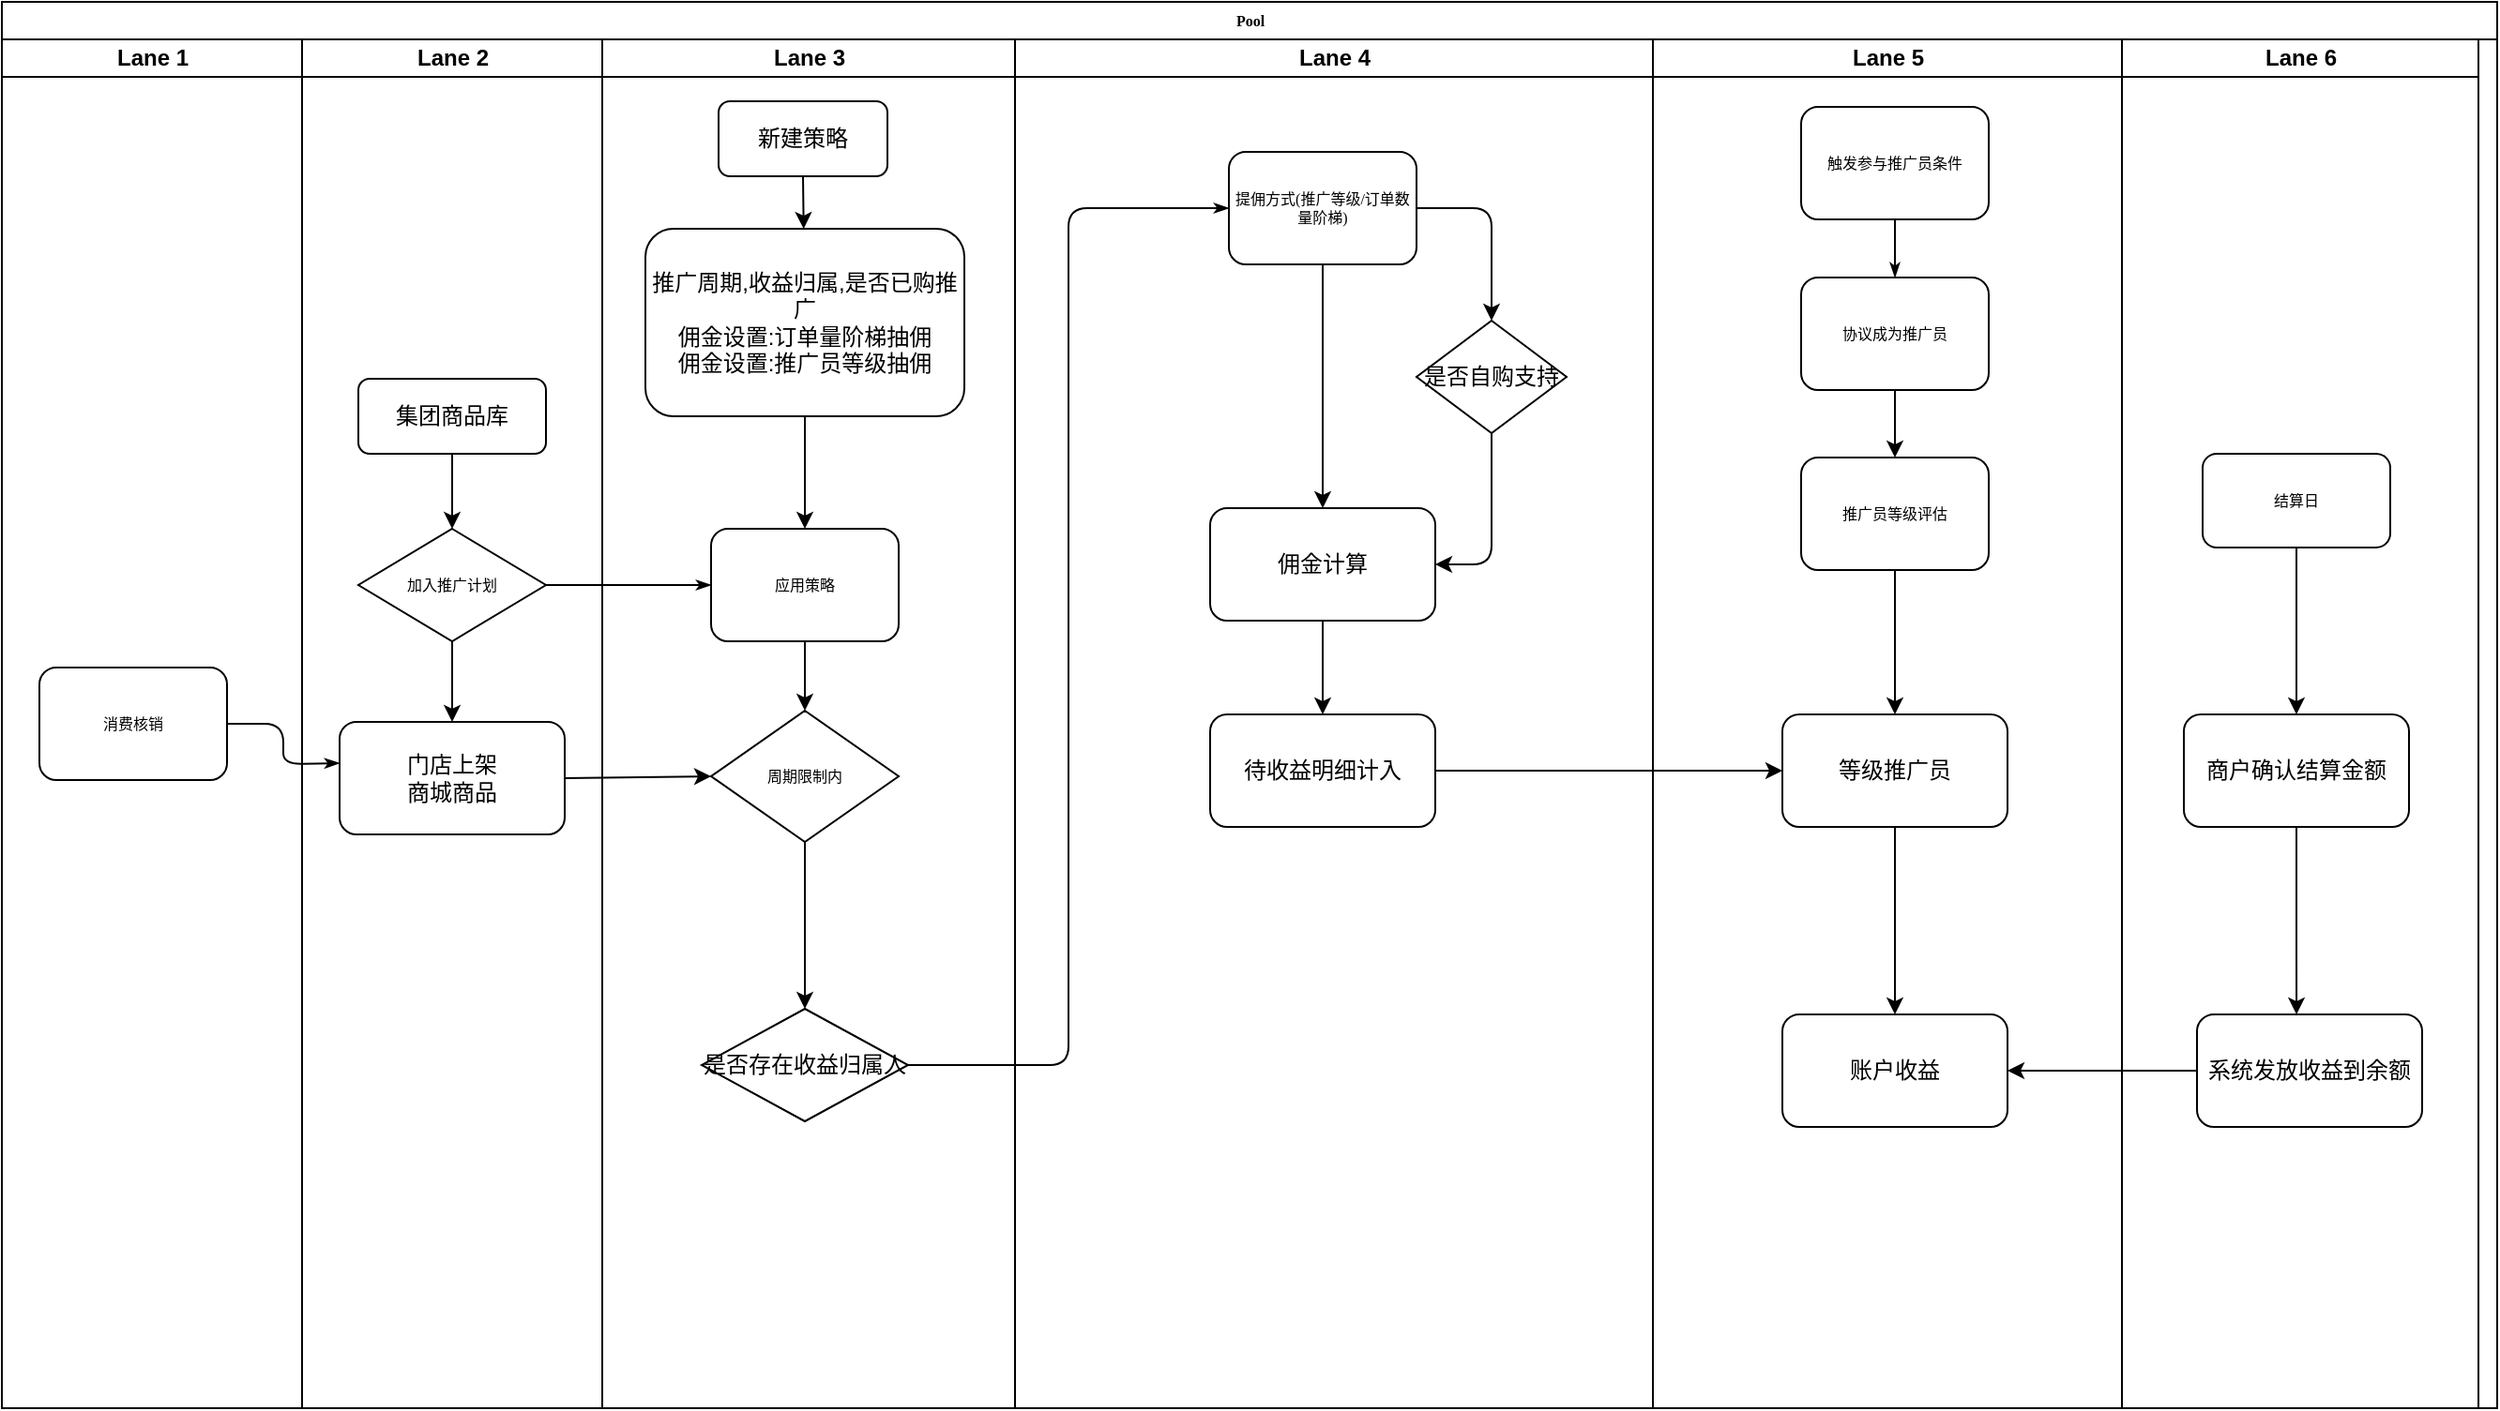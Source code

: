 <mxfile version="20.6.2" type="github">
  <diagram name="Page-1" id="74e2e168-ea6b-b213-b513-2b3c1d86103e">
    <mxGraphModel dx="1422" dy="906" grid="1" gridSize="10" guides="1" tooltips="1" connect="1" arrows="1" fold="1" page="1" pageScale="1" pageWidth="1100" pageHeight="850" background="none" math="0" shadow="0">
      <root>
        <mxCell id="0" />
        <mxCell id="1" parent="0" />
        <mxCell id="77e6c97f196da883-1" value="Pool" style="swimlane;html=1;childLayout=stackLayout;startSize=20;rounded=0;shadow=0;labelBackgroundColor=none;strokeWidth=1;fontFamily=Verdana;fontSize=8;align=center;" parent="1" vertex="1">
          <mxGeometry x="70" y="40" width="1330" height="750" as="geometry" />
        </mxCell>
        <mxCell id="77e6c97f196da883-2" value="Lane 1" style="swimlane;html=1;startSize=20;" parent="77e6c97f196da883-1" vertex="1">
          <mxGeometry y="20" width="160" height="730" as="geometry" />
        </mxCell>
        <mxCell id="77e6c97f196da883-9" value="消费核销" style="rounded=1;whiteSpace=wrap;html=1;shadow=0;labelBackgroundColor=none;strokeWidth=1;fontFamily=Verdana;fontSize=8;align=center;" parent="77e6c97f196da883-2" vertex="1">
          <mxGeometry x="20" y="335" width="100" height="60" as="geometry" />
        </mxCell>
        <mxCell id="77e6c97f196da883-28" style="edgeStyle=orthogonalEdgeStyle;rounded=1;html=1;labelBackgroundColor=none;startArrow=none;startFill=0;startSize=5;endArrow=classicThin;endFill=1;endSize=5;jettySize=auto;orthogonalLoop=1;strokeWidth=1;fontFamily=Verdana;fontSize=8;exitX=1;exitY=0.5;exitDx=0;exitDy=0;" parent="77e6c97f196da883-1" source="77e6c97f196da883-9" edge="1">
          <mxGeometry relative="1" as="geometry">
            <mxPoint x="120" y="406" as="sourcePoint" />
            <mxPoint x="180" y="406" as="targetPoint" />
          </mxGeometry>
        </mxCell>
        <mxCell id="77e6c97f196da883-33" style="edgeStyle=orthogonalEdgeStyle;rounded=1;html=1;labelBackgroundColor=none;startArrow=none;startFill=0;startSize=5;endArrow=classicThin;endFill=1;endSize=5;jettySize=auto;orthogonalLoop=1;strokeWidth=1;fontFamily=Verdana;fontSize=8" parent="77e6c97f196da883-1" source="77e6c97f196da883-13" target="77e6c97f196da883-15" edge="1">
          <mxGeometry relative="1" as="geometry" />
        </mxCell>
        <mxCell id="77e6c97f196da883-3" value="Lane 2" style="swimlane;html=1;startSize=20;" parent="77e6c97f196da883-1" vertex="1">
          <mxGeometry x="160" y="20" width="160" height="730" as="geometry" />
        </mxCell>
        <mxCell id="77e6c97f196da883-13" value="加入推广计划" style="rhombus;whiteSpace=wrap;html=1;rounded=0;shadow=0;labelBackgroundColor=none;strokeWidth=1;fontFamily=Verdana;fontSize=8;align=center;" parent="77e6c97f196da883-3" vertex="1">
          <mxGeometry x="30" y="261" width="100" height="60" as="geometry" />
        </mxCell>
        <mxCell id="3ANUxLQXPXLON40DkCwk-33" value="集团商品库" style="rounded=1;whiteSpace=wrap;html=1;" parent="77e6c97f196da883-3" vertex="1">
          <mxGeometry x="30" y="181" width="100" height="40" as="geometry" />
        </mxCell>
        <mxCell id="3ANUxLQXPXLON40DkCwk-34" value="门店上架&lt;br&gt;商城商品" style="rounded=1;whiteSpace=wrap;html=1;" parent="77e6c97f196da883-3" vertex="1">
          <mxGeometry x="20" y="364" width="120" height="60" as="geometry" />
        </mxCell>
        <mxCell id="3ANUxLQXPXLON40DkCwk-37" value="" style="endArrow=classic;html=1;rounded=0;entryX=0.5;entryY=0;entryDx=0;entryDy=0;exitX=0.5;exitY=1;exitDx=0;exitDy=0;" parent="77e6c97f196da883-3" source="77e6c97f196da883-13" target="3ANUxLQXPXLON40DkCwk-34" edge="1">
          <mxGeometry width="50" height="50" relative="1" as="geometry">
            <mxPoint x="81" y="317" as="sourcePoint" />
            <mxPoint x="80" y="371" as="targetPoint" />
          </mxGeometry>
        </mxCell>
        <mxCell id="77e6c97f196da883-4" value="Lane 3" style="swimlane;html=1;startSize=20;" parent="77e6c97f196da883-1" vertex="1">
          <mxGeometry x="320" y="20" width="220" height="730" as="geometry" />
        </mxCell>
        <mxCell id="77e6c97f196da883-15" value="应用策略" style="rounded=1;whiteSpace=wrap;html=1;shadow=0;labelBackgroundColor=none;strokeWidth=1;fontFamily=Verdana;fontSize=8;align=center;" parent="77e6c97f196da883-4" vertex="1">
          <mxGeometry x="58" y="261" width="100" height="60" as="geometry" />
        </mxCell>
        <mxCell id="3ANUxLQXPXLON40DkCwk-28" value="周期限制内" style="rhombus;whiteSpace=wrap;html=1;rounded=0;shadow=0;labelBackgroundColor=none;strokeWidth=1;fontFamily=Verdana;fontSize=8;align=center;" parent="77e6c97f196da883-4" vertex="1">
          <mxGeometry x="58" y="358" width="100" height="70" as="geometry" />
        </mxCell>
        <mxCell id="3ANUxLQXPXLON40DkCwk-29" value="" style="endArrow=classic;html=1;rounded=0;exitX=0.5;exitY=1;exitDx=0;exitDy=0;" parent="77e6c97f196da883-4" source="77e6c97f196da883-15" target="3ANUxLQXPXLON40DkCwk-28" edge="1">
          <mxGeometry width="50" height="50" relative="1" as="geometry">
            <mxPoint x="130" y="493" as="sourcePoint" />
            <mxPoint x="180" y="443" as="targetPoint" />
          </mxGeometry>
        </mxCell>
        <mxCell id="3ANUxLQXPXLON40DkCwk-31" value="" style="endArrow=classic;html=1;rounded=0;exitX=0.5;exitY=1;exitDx=0;exitDy=0;entryX=0.5;entryY=0;entryDx=0;entryDy=0;" parent="77e6c97f196da883-4" source="3ANUxLQXPXLON40DkCwk-28" target="3ANUxLQXPXLON40DkCwk-52" edge="1">
          <mxGeometry width="50" height="50" relative="1" as="geometry">
            <mxPoint x="120" y="308" as="sourcePoint" />
            <mxPoint x="108" y="460" as="targetPoint" />
          </mxGeometry>
        </mxCell>
        <mxCell id="3ANUxLQXPXLON40DkCwk-38" value="新建策略" style="rounded=1;whiteSpace=wrap;html=1;" parent="77e6c97f196da883-4" vertex="1">
          <mxGeometry x="62" y="33" width="90" height="40" as="geometry" />
        </mxCell>
        <mxCell id="3ANUxLQXPXLON40DkCwk-39" value="推广周期,收益归属,是否已购推广&lt;br&gt;佣金设置:订单量阶梯抽佣&lt;br&gt;佣金设置:推广员等级抽佣" style="rounded=1;whiteSpace=wrap;html=1;" parent="77e6c97f196da883-4" vertex="1">
          <mxGeometry x="23" y="101" width="170" height="100" as="geometry" />
        </mxCell>
        <mxCell id="3ANUxLQXPXLON40DkCwk-40" value="" style="endArrow=classic;html=1;rounded=0;exitX=0.5;exitY=1;exitDx=0;exitDy=0;" parent="77e6c97f196da883-4" source="3ANUxLQXPXLON40DkCwk-38" target="3ANUxLQXPXLON40DkCwk-39" edge="1">
          <mxGeometry width="50" height="50" relative="1" as="geometry">
            <mxPoint x="130" y="410" as="sourcePoint" />
            <mxPoint x="180" y="360" as="targetPoint" />
          </mxGeometry>
        </mxCell>
        <mxCell id="3ANUxLQXPXLON40DkCwk-41" value="" style="endArrow=classic;html=1;rounded=0;exitX=0.5;exitY=1;exitDx=0;exitDy=0;" parent="77e6c97f196da883-4" source="3ANUxLQXPXLON40DkCwk-39" target="77e6c97f196da883-15" edge="1">
          <mxGeometry width="50" height="50" relative="1" as="geometry">
            <mxPoint x="130" y="410" as="sourcePoint" />
            <mxPoint x="180" y="360" as="targetPoint" />
          </mxGeometry>
        </mxCell>
        <mxCell id="3ANUxLQXPXLON40DkCwk-52" value="是否存在收益归属人" style="rhombus;whiteSpace=wrap;html=1;" parent="77e6c97f196da883-4" vertex="1">
          <mxGeometry x="53" y="517" width="110" height="60" as="geometry" />
        </mxCell>
        <mxCell id="77e6c97f196da883-5" value="Lane 4" style="swimlane;html=1;startSize=20;" parent="77e6c97f196da883-1" vertex="1">
          <mxGeometry x="540" y="20" width="340" height="730" as="geometry" />
        </mxCell>
        <mxCell id="77e6c97f196da883-8" value="触发参与推广员条件" style="rounded=1;whiteSpace=wrap;html=1;shadow=0;labelBackgroundColor=none;strokeWidth=1;fontFamily=Verdana;fontSize=8;align=center;" parent="77e6c97f196da883-5" vertex="1">
          <mxGeometry x="419" y="36" width="100" height="60" as="geometry" />
        </mxCell>
        <mxCell id="77e6c97f196da883-26" style="edgeStyle=orthogonalEdgeStyle;rounded=1;html=1;labelBackgroundColor=none;startArrow=none;startFill=0;startSize=5;endArrow=classicThin;endFill=1;endSize=5;jettySize=auto;orthogonalLoop=1;strokeWidth=1;fontFamily=Verdana;fontSize=8" parent="77e6c97f196da883-5" source="77e6c97f196da883-8" target="77e6c97f196da883-11" edge="1">
          <mxGeometry relative="1" as="geometry" />
        </mxCell>
        <mxCell id="77e6c97f196da883-11" value="协议成为推广员" style="rounded=1;whiteSpace=wrap;html=1;shadow=0;labelBackgroundColor=none;strokeWidth=1;fontFamily=Verdana;fontSize=8;align=center;" parent="77e6c97f196da883-5" vertex="1">
          <mxGeometry x="419" y="127" width="100" height="60" as="geometry" />
        </mxCell>
        <mxCell id="77e6c97f196da883-17" value="推广员等级评估" style="rounded=1;whiteSpace=wrap;html=1;shadow=0;labelBackgroundColor=none;strokeWidth=1;fontFamily=Verdana;fontSize=8;align=center;" parent="77e6c97f196da883-5" vertex="1">
          <mxGeometry x="419" y="223" width="100" height="60" as="geometry" />
        </mxCell>
        <mxCell id="3ANUxLQXPXLON40DkCwk-43" value="" style="endArrow=classic;html=1;rounded=0;exitX=0.5;exitY=1;exitDx=0;exitDy=0;" parent="77e6c97f196da883-5" source="77e6c97f196da883-11" target="77e6c97f196da883-17" edge="1">
          <mxGeometry width="50" height="50" relative="1" as="geometry">
            <mxPoint x="225" y="302" as="sourcePoint" />
            <mxPoint x="275" y="252" as="targetPoint" />
          </mxGeometry>
        </mxCell>
        <mxCell id="3ANUxLQXPXLON40DkCwk-45" value="等级推广员" style="rounded=1;whiteSpace=wrap;html=1;" parent="77e6c97f196da883-5" vertex="1">
          <mxGeometry x="409" y="360" width="120" height="60" as="geometry" />
        </mxCell>
        <mxCell id="3ANUxLQXPXLON40DkCwk-46" value="" style="endArrow=classic;html=1;rounded=0;entryX=0.5;entryY=0;entryDx=0;entryDy=0;" parent="77e6c97f196da883-5" source="77e6c97f196da883-17" target="3ANUxLQXPXLON40DkCwk-45" edge="1">
          <mxGeometry width="50" height="50" relative="1" as="geometry">
            <mxPoint x="225" y="302" as="sourcePoint" />
            <mxPoint x="275" y="252" as="targetPoint" />
          </mxGeometry>
        </mxCell>
        <mxCell id="3ANUxLQXPXLON40DkCwk-32" value="提佣方式(推广等级/订单数量阶梯)" style="rounded=1;whiteSpace=wrap;html=1;shadow=0;labelBackgroundColor=none;strokeWidth=1;fontFamily=Verdana;fontSize=8;align=center;" parent="77e6c97f196da883-5" vertex="1">
          <mxGeometry x="114" y="60" width="100" height="60" as="geometry" />
        </mxCell>
        <mxCell id="3ANUxLQXPXLON40DkCwk-54" value="佣金计算" style="rounded=1;whiteSpace=wrap;html=1;" parent="77e6c97f196da883-5" vertex="1">
          <mxGeometry x="104" y="250" width="120" height="60" as="geometry" />
        </mxCell>
        <mxCell id="3ANUxLQXPXLON40DkCwk-55" value="是否自购支持" style="rhombus;whiteSpace=wrap;html=1;" parent="77e6c97f196da883-5" vertex="1">
          <mxGeometry x="214" y="150" width="80" height="60" as="geometry" />
        </mxCell>
        <mxCell id="3ANUxLQXPXLON40DkCwk-56" value="" style="endArrow=classic;html=1;entryX=0.5;entryY=0;entryDx=0;entryDy=0;exitX=1;exitY=0.5;exitDx=0;exitDy=0;rounded=1;" parent="77e6c97f196da883-5" source="3ANUxLQXPXLON40DkCwk-32" target="3ANUxLQXPXLON40DkCwk-55" edge="1">
          <mxGeometry width="50" height="50" relative="1" as="geometry">
            <mxPoint x="-90" y="390" as="sourcePoint" />
            <mxPoint x="-40" y="340" as="targetPoint" />
            <Array as="points">
              <mxPoint x="254" y="90" />
            </Array>
          </mxGeometry>
        </mxCell>
        <mxCell id="3ANUxLQXPXLON40DkCwk-57" value="" style="endArrow=classic;html=1;rounded=1;entryX=0.5;entryY=0;entryDx=0;entryDy=0;exitX=0.5;exitY=1;exitDx=0;exitDy=0;" parent="77e6c97f196da883-5" source="3ANUxLQXPXLON40DkCwk-32" target="3ANUxLQXPXLON40DkCwk-54" edge="1">
          <mxGeometry width="50" height="50" relative="1" as="geometry">
            <mxPoint x="-90" y="390" as="sourcePoint" />
            <mxPoint x="-40" y="340" as="targetPoint" />
          </mxGeometry>
        </mxCell>
        <mxCell id="3ANUxLQXPXLON40DkCwk-58" value="" style="endArrow=classic;html=1;rounded=1;entryX=1;entryY=0.5;entryDx=0;entryDy=0;exitX=0.5;exitY=1;exitDx=0;exitDy=0;" parent="77e6c97f196da883-5" source="3ANUxLQXPXLON40DkCwk-55" target="3ANUxLQXPXLON40DkCwk-54" edge="1">
          <mxGeometry width="50" height="50" relative="1" as="geometry">
            <mxPoint x="-90" y="390" as="sourcePoint" />
            <mxPoint x="-40" y="340" as="targetPoint" />
            <Array as="points">
              <mxPoint x="254" y="280" />
            </Array>
          </mxGeometry>
        </mxCell>
        <mxCell id="3ANUxLQXPXLON40DkCwk-60" value="待收益明细计入" style="rounded=1;whiteSpace=wrap;html=1;" parent="77e6c97f196da883-5" vertex="1">
          <mxGeometry x="104" y="360" width="120" height="60" as="geometry" />
        </mxCell>
        <mxCell id="3ANUxLQXPXLON40DkCwk-59" value="" style="endArrow=classic;html=1;rounded=1;entryX=0;entryY=0.5;entryDx=0;entryDy=0;exitX=1;exitY=0.5;exitDx=0;exitDy=0;" parent="77e6c97f196da883-5" source="3ANUxLQXPXLON40DkCwk-60" target="3ANUxLQXPXLON40DkCwk-45" edge="1">
          <mxGeometry width="50" height="50" relative="1" as="geometry">
            <mxPoint x="190" y="490" as="sourcePoint" />
            <mxPoint x="190" y="340" as="targetPoint" />
          </mxGeometry>
        </mxCell>
        <mxCell id="3ANUxLQXPXLON40DkCwk-61" value="" style="endArrow=classic;html=1;rounded=1;" parent="77e6c97f196da883-5" source="3ANUxLQXPXLON40DkCwk-54" target="3ANUxLQXPXLON40DkCwk-60" edge="1">
          <mxGeometry width="50" height="50" relative="1" as="geometry">
            <mxPoint x="140" y="390" as="sourcePoint" />
            <mxPoint x="170" y="360" as="targetPoint" />
          </mxGeometry>
        </mxCell>
        <mxCell id="77e6c97f196da883-6" value="Lane 5" style="swimlane;html=1;startSize=20;" parent="77e6c97f196da883-1" vertex="1">
          <mxGeometry x="880" y="20" width="250" height="730" as="geometry" />
        </mxCell>
        <mxCell id="3ANUxLQXPXLON40DkCwk-69" value="账户收益" style="rounded=1;whiteSpace=wrap;html=1;" parent="77e6c97f196da883-6" vertex="1">
          <mxGeometry x="69" y="520" width="120" height="60" as="geometry" />
        </mxCell>
        <mxCell id="3ANUxLQXPXLON40DkCwk-42" value="" style="endArrow=classic;html=1;rounded=0;exitX=1;exitY=0.5;exitDx=0;exitDy=0;entryX=0;entryY=0.5;entryDx=0;entryDy=0;" parent="77e6c97f196da883-1" source="3ANUxLQXPXLON40DkCwk-34" target="3ANUxLQXPXLON40DkCwk-28" edge="1">
          <mxGeometry width="50" height="50" relative="1" as="geometry">
            <mxPoint x="450" y="410" as="sourcePoint" />
            <mxPoint x="500" y="360" as="targetPoint" />
          </mxGeometry>
        </mxCell>
        <mxCell id="3ANUxLQXPXLON40DkCwk-53" style="edgeStyle=orthogonalEdgeStyle;rounded=1;html=1;labelBackgroundColor=none;startArrow=none;startFill=0;startSize=5;endArrow=classicThin;endFill=1;endSize=5;jettySize=auto;orthogonalLoop=1;strokeWidth=1;fontFamily=Verdana;fontSize=8;exitX=1;exitY=0.5;exitDx=0;exitDy=0;entryX=0;entryY=0.5;entryDx=0;entryDy=0;" parent="77e6c97f196da883-1" source="3ANUxLQXPXLON40DkCwk-52" target="3ANUxLQXPXLON40DkCwk-32" edge="1">
          <mxGeometry relative="1" as="geometry">
            <mxPoint x="454" y="567" as="sourcePoint" />
            <mxPoint x="627" y="110" as="targetPoint" />
          </mxGeometry>
        </mxCell>
        <mxCell id="3ANUxLQXPXLON40DkCwk-70" value="" style="endArrow=classic;html=1;rounded=1;entryX=0.5;entryY=0;entryDx=0;entryDy=0;exitX=0.5;exitY=1;exitDx=0;exitDy=0;" parent="77e6c97f196da883-1" source="3ANUxLQXPXLON40DkCwk-45" target="3ANUxLQXPXLON40DkCwk-69" edge="1">
          <mxGeometry width="50" height="50" relative="1" as="geometry">
            <mxPoint x="680" y="410" as="sourcePoint" />
            <mxPoint x="730" y="360" as="targetPoint" />
          </mxGeometry>
        </mxCell>
        <mxCell id="77e6c97f196da883-7" value="Lane 6" style="swimlane;html=1;startSize=20;" parent="77e6c97f196da883-1" vertex="1">
          <mxGeometry x="1130" y="20" width="190" height="730" as="geometry" />
        </mxCell>
        <mxCell id="3ANUxLQXPXLON40DkCwk-17" value="结算日" style="rounded=1;whiteSpace=wrap;html=1;shadow=0;labelBackgroundColor=none;strokeWidth=1;fontFamily=Verdana;fontSize=8;align=center;" parent="77e6c97f196da883-7" vertex="1">
          <mxGeometry x="43" y="221" width="100" height="50" as="geometry" />
        </mxCell>
        <mxCell id="3ANUxLQXPXLON40DkCwk-62" value="商户确认结算金额" style="rounded=1;whiteSpace=wrap;html=1;" parent="77e6c97f196da883-7" vertex="1">
          <mxGeometry x="33" y="360" width="120" height="60" as="geometry" />
        </mxCell>
        <mxCell id="3ANUxLQXPXLON40DkCwk-63" value="" style="endArrow=classic;html=1;rounded=1;entryX=0.5;entryY=0;entryDx=0;entryDy=0;exitX=0.5;exitY=1;exitDx=0;exitDy=0;" parent="77e6c97f196da883-7" source="3ANUxLQXPXLON40DkCwk-17" target="3ANUxLQXPXLON40DkCwk-62" edge="1">
          <mxGeometry width="50" height="50" relative="1" as="geometry">
            <mxPoint x="-450" y="390" as="sourcePoint" />
            <mxPoint x="-400" y="340" as="targetPoint" />
          </mxGeometry>
        </mxCell>
        <mxCell id="3ANUxLQXPXLON40DkCwk-64" value="系统发放收益到余额" style="rounded=1;whiteSpace=wrap;html=1;" parent="77e6c97f196da883-7" vertex="1">
          <mxGeometry x="40" y="520" width="120" height="60" as="geometry" />
        </mxCell>
        <mxCell id="3ANUxLQXPXLON40DkCwk-65" value="" style="endArrow=classic;html=1;rounded=1;exitX=0.5;exitY=1;exitDx=0;exitDy=0;entryX=0.442;entryY=0;entryDx=0;entryDy=0;entryPerimeter=0;" parent="77e6c97f196da883-7" source="3ANUxLQXPXLON40DkCwk-62" target="3ANUxLQXPXLON40DkCwk-64" edge="1">
          <mxGeometry width="50" height="50" relative="1" as="geometry">
            <mxPoint x="-450" y="390" as="sourcePoint" />
            <mxPoint x="110" y="490" as="targetPoint" />
            <Array as="points">
              <mxPoint x="93" y="480" />
            </Array>
          </mxGeometry>
        </mxCell>
        <mxCell id="3ANUxLQXPXLON40DkCwk-66" value="" style="endArrow=classic;html=1;rounded=1;entryX=1;entryY=0.5;entryDx=0;entryDy=0;exitX=0;exitY=0.5;exitDx=0;exitDy=0;" parent="77e6c97f196da883-1" source="3ANUxLQXPXLON40DkCwk-64" target="3ANUxLQXPXLON40DkCwk-69" edge="1">
          <mxGeometry width="50" height="50" relative="1" as="geometry">
            <mxPoint x="1103" y="660" as="sourcePoint" />
            <mxPoint x="1153" y="610" as="targetPoint" />
          </mxGeometry>
        </mxCell>
        <mxCell id="3ANUxLQXPXLON40DkCwk-35" value="" style="endArrow=classic;html=1;rounded=0;" parent="1" target="77e6c97f196da883-13" edge="1">
          <mxGeometry width="50" height="50" relative="1" as="geometry">
            <mxPoint x="310" y="281" as="sourcePoint" />
            <mxPoint x="570" y="571" as="targetPoint" />
          </mxGeometry>
        </mxCell>
      </root>
    </mxGraphModel>
  </diagram>
</mxfile>
